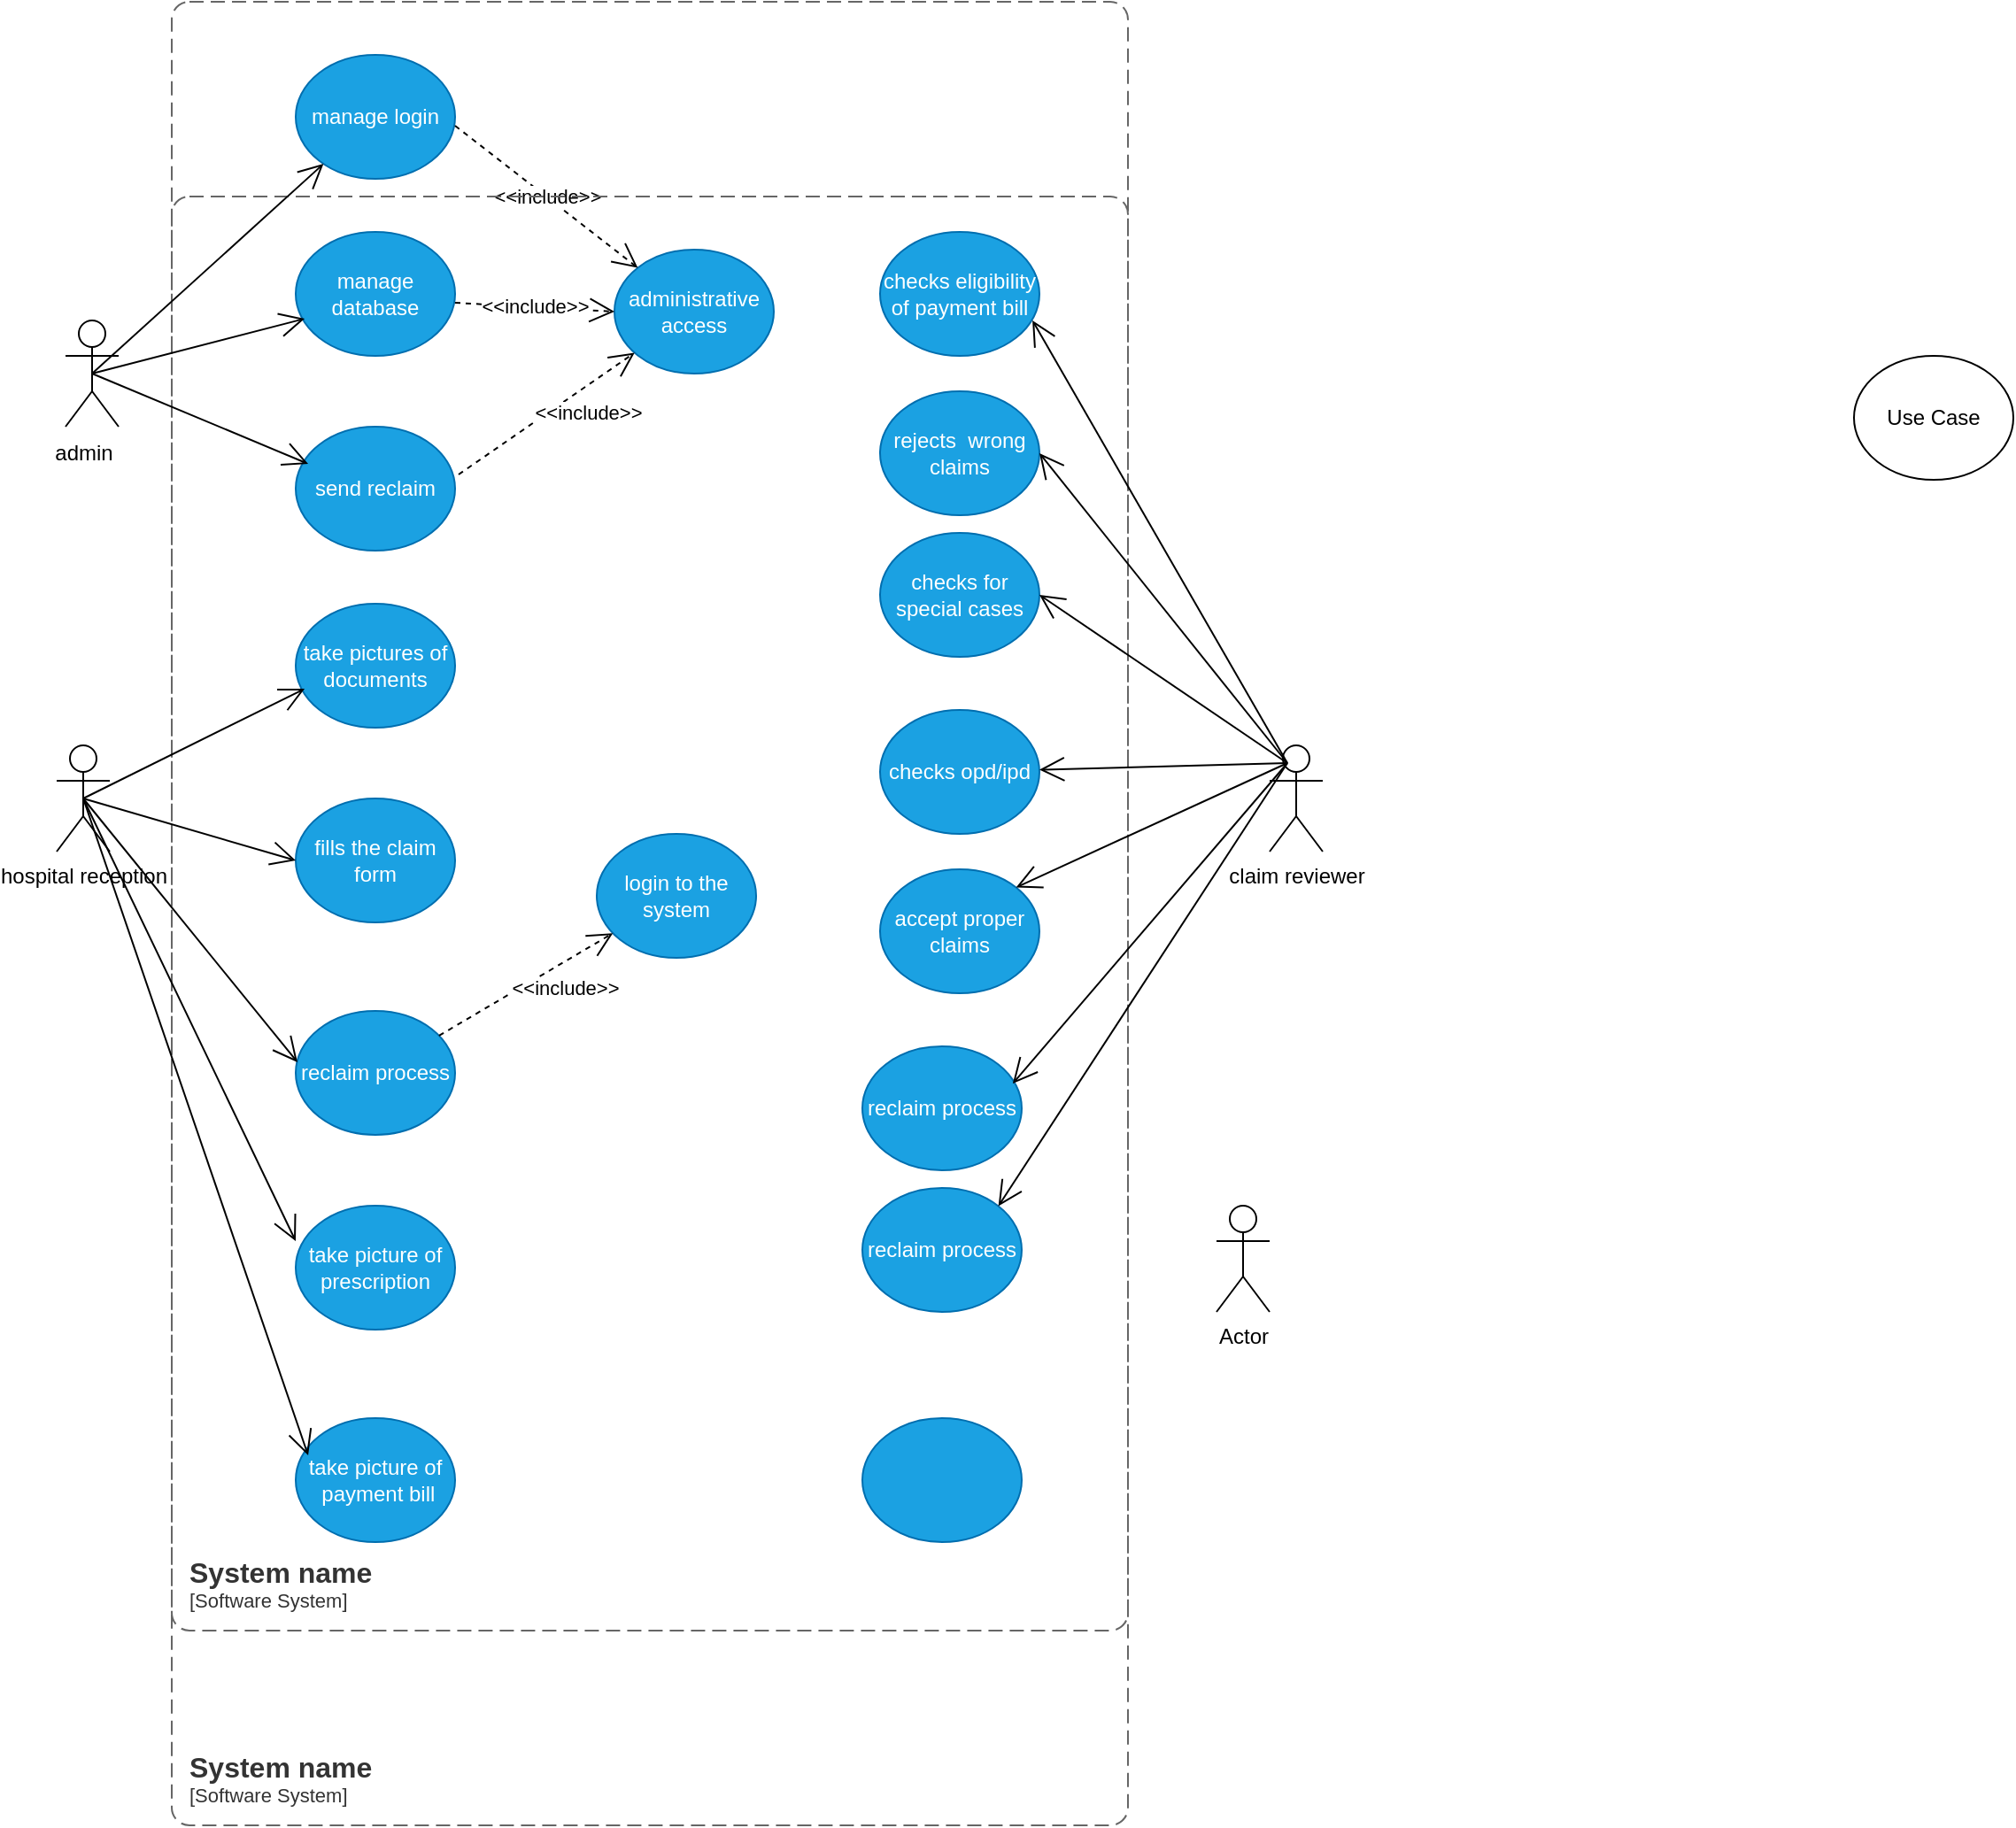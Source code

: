 <mxfile version="21.5.0" type="device">
  <diagram name="Page-1" id="asdXsCJuXep6Mdy0VLY5">
    <mxGraphModel dx="986" dy="1801" grid="1" gridSize="10" guides="1" tooltips="1" connect="1" arrows="1" fold="1" page="1" pageScale="1" pageWidth="827" pageHeight="1169" math="0" shadow="0">
      <root>
        <mxCell id="0" />
        <mxCell id="1" parent="0" />
        <object placeholders="1" c4Name="System name" c4Type="SystemScopeBoundary" c4Application="Software System" label="&lt;font style=&quot;font-size: 16px&quot;&gt;&lt;b&gt;&lt;div style=&quot;text-align: left&quot;&gt;%c4Name%&lt;/div&gt;&lt;/b&gt;&lt;/font&gt;&lt;div style=&quot;text-align: left&quot;&gt;[%c4Application%]&lt;/div&gt;" id="072egMJkrA73w8c8OgUd-2">
          <mxCell style="rounded=1;fontSize=11;whiteSpace=wrap;html=1;dashed=1;arcSize=20;fillColor=none;strokeColor=#666666;fontColor=#333333;labelBackgroundColor=none;align=left;verticalAlign=bottom;labelBorderColor=none;spacingTop=0;spacing=10;dashPattern=8 4;metaEdit=1;rotatable=0;perimeter=rectanglePerimeter;noLabel=0;labelPadding=0;allowArrows=0;connectable=0;expand=0;recursiveResize=0;editable=1;pointerEvents=0;absoluteArcSize=1;points=[[0.25,0,0],[0.5,0,0],[0.75,0,0],[1,0.25,0],[1,0.5,0],[1,0.75,0],[0.75,1,0],[0.5,1,0],[0.25,1,0],[0,0.75,0],[0,0.5,0],[0,0.25,0]];" parent="1" vertex="1">
            <mxGeometry x="140" y="-930" width="540" height="920" as="geometry" />
          </mxCell>
        </object>
        <mxCell id="072egMJkrA73w8c8OgUd-3" value="" style="shape=umlActor;verticalLabelPosition=bottom;verticalAlign=top;html=1;" parent="1" vertex="1">
          <mxGeometry x="80" y="-750" width="30" height="60" as="geometry" />
        </mxCell>
        <mxCell id="072egMJkrA73w8c8OgUd-6" value="admin" style="text;html=1;align=center;verticalAlign=middle;resizable=0;points=[];autosize=1;strokeColor=none;fillColor=none;" parent="1" vertex="1">
          <mxGeometry x="60" y="-690" width="60" height="30" as="geometry" />
        </mxCell>
        <mxCell id="072egMJkrA73w8c8OgUd-8" value="hospital reception" style="shape=umlActor;verticalLabelPosition=bottom;verticalAlign=top;html=1;" parent="1" vertex="1">
          <mxGeometry x="75" y="-510" width="30" height="60" as="geometry" />
        </mxCell>
        <mxCell id="072egMJkrA73w8c8OgUd-10" value="claim reviewer" style="shape=umlActor;verticalLabelPosition=bottom;verticalAlign=top;html=1;" parent="1" vertex="1">
          <mxGeometry x="760" y="-510" width="30" height="60" as="geometry" />
        </mxCell>
        <mxCell id="072egMJkrA73w8c8OgUd-14" value="manage database" style="ellipse;whiteSpace=wrap;html=1;fillColor=#1ba1e2;fontColor=#ffffff;strokeColor=#006EAF;" parent="1" vertex="1">
          <mxGeometry x="210" y="-800" width="90" height="70" as="geometry" />
        </mxCell>
        <mxCell id="072egMJkrA73w8c8OgUd-17" value="send reclaim" style="ellipse;whiteSpace=wrap;html=1;fillColor=#1ba1e2;fontColor=#ffffff;strokeColor=#006EAF;" parent="1" vertex="1">
          <mxGeometry x="210" y="-690" width="90" height="70" as="geometry" />
        </mxCell>
        <mxCell id="072egMJkrA73w8c8OgUd-19" value="manage login" style="ellipse;whiteSpace=wrap;html=1;fillColor=#1ba1e2;fontColor=#ffffff;strokeColor=#006EAF;" parent="1" vertex="1">
          <mxGeometry x="210" y="-900" width="90" height="70" as="geometry" />
        </mxCell>
        <mxCell id="072egMJkrA73w8c8OgUd-40" value="take picture of prescription" style="ellipse;whiteSpace=wrap;html=1;fillColor=#1ba1e2;fontColor=#ffffff;strokeColor=#006EAF;" parent="1" vertex="1">
          <mxGeometry x="210" y="-250" width="90" height="70" as="geometry" />
        </mxCell>
        <mxCell id="072egMJkrA73w8c8OgUd-42" value="take pictures of documents" style="ellipse;whiteSpace=wrap;html=1;fillColor=#1ba1e2;fontColor=#ffffff;strokeColor=#006EAF;" parent="1" vertex="1">
          <mxGeometry x="210" y="-590" width="90" height="70" as="geometry" />
        </mxCell>
        <mxCell id="072egMJkrA73w8c8OgUd-44" value="take picture of &amp;nbsp;payment bill" style="ellipse;whiteSpace=wrap;html=1;fillColor=#1ba1e2;fontColor=#ffffff;strokeColor=#006EAF;" parent="1" vertex="1">
          <mxGeometry x="210" y="-130" width="90" height="70" as="geometry" />
        </mxCell>
        <mxCell id="072egMJkrA73w8c8OgUd-45" value="reclaim process" style="ellipse;whiteSpace=wrap;html=1;fillColor=#1ba1e2;fontColor=#ffffff;strokeColor=#006EAF;" parent="1" vertex="1">
          <mxGeometry x="210" y="-360" width="90" height="70" as="geometry" />
        </mxCell>
        <mxCell id="072egMJkrA73w8c8OgUd-46" value="fills the claim form" style="ellipse;whiteSpace=wrap;html=1;fillColor=#1ba1e2;fontColor=#ffffff;strokeColor=#006EAF;" parent="1" vertex="1">
          <mxGeometry x="210" y="-480" width="90" height="70" as="geometry" />
        </mxCell>
        <mxCell id="072egMJkrA73w8c8OgUd-47" value="login to the system" style="ellipse;whiteSpace=wrap;html=1;fillColor=#1ba1e2;fontColor=#ffffff;strokeColor=#006EAF;" parent="1" vertex="1">
          <mxGeometry x="380" y="-460" width="90" height="70" as="geometry" />
        </mxCell>
        <mxCell id="072egMJkrA73w8c8OgUd-48" value="Use Case" style="ellipse;whiteSpace=wrap;html=1;" parent="1" vertex="1">
          <mxGeometry x="1090" y="-730" width="90" height="70" as="geometry" />
        </mxCell>
        <mxCell id="072egMJkrA73w8c8OgUd-52" value="checks opd/ipd" style="ellipse;whiteSpace=wrap;html=1;fillColor=#1ba1e2;fontColor=#ffffff;strokeColor=#006EAF;" parent="1" vertex="1">
          <mxGeometry x="540" y="-530" width="90" height="70" as="geometry" />
        </mxCell>
        <mxCell id="072egMJkrA73w8c8OgUd-53" value="checks eligibility of payment bill" style="ellipse;whiteSpace=wrap;html=1;fillColor=#1ba1e2;fontColor=#ffffff;strokeColor=#006EAF;" parent="1" vertex="1">
          <mxGeometry x="540" y="-800" width="90" height="70" as="geometry" />
        </mxCell>
        <mxCell id="072egMJkrA73w8c8OgUd-56" value="administrative access" style="ellipse;whiteSpace=wrap;html=1;fillColor=#1ba1e2;fontColor=#ffffff;strokeColor=#006EAF;" parent="1" vertex="1">
          <mxGeometry x="390" y="-790" width="90" height="70" as="geometry" />
        </mxCell>
        <mxCell id="072egMJkrA73w8c8OgUd-57" value="rejects &amp;nbsp;wrong claims" style="ellipse;whiteSpace=wrap;html=1;fillColor=#1ba1e2;fontColor=#ffffff;strokeColor=#006EAF;" parent="1" vertex="1">
          <mxGeometry x="540" y="-710" width="90" height="70" as="geometry" />
        </mxCell>
        <mxCell id="072egMJkrA73w8c8OgUd-59" value="accept proper claims" style="ellipse;whiteSpace=wrap;html=1;fillColor=#1ba1e2;fontColor=#ffffff;strokeColor=#006EAF;" parent="1" vertex="1">
          <mxGeometry x="540" y="-440" width="90" height="70" as="geometry" />
        </mxCell>
        <mxCell id="072egMJkrA73w8c8OgUd-60" value="checks for special cases" style="ellipse;whiteSpace=wrap;html=1;fillColor=#1ba1e2;fontColor=#ffffff;strokeColor=#006EAF;" parent="1" vertex="1">
          <mxGeometry x="540" y="-630" width="90" height="70" as="geometry" />
        </mxCell>
        <mxCell id="OgfPBMYsdwXi1MxrWJIx-2" value="Actor" style="shape=umlActor;verticalLabelPosition=bottom;verticalAlign=top;html=1;outlineConnect=0;" vertex="1" parent="1">
          <mxGeometry x="730" y="-250" width="30" height="60" as="geometry" />
        </mxCell>
        <mxCell id="OgfPBMYsdwXi1MxrWJIx-4" value="reclaim process" style="ellipse;whiteSpace=wrap;html=1;fillColor=#1ba1e2;fontColor=#ffffff;strokeColor=#006EAF;" vertex="1" parent="1">
          <mxGeometry x="530" y="-340" width="90" height="70" as="geometry" />
        </mxCell>
        <mxCell id="OgfPBMYsdwXi1MxrWJIx-7" value="reclaim process" style="ellipse;whiteSpace=wrap;html=1;fillColor=#1ba1e2;fontColor=#ffffff;strokeColor=#006EAF;" vertex="1" parent="1">
          <mxGeometry x="530" y="-260" width="90" height="70" as="geometry" />
        </mxCell>
        <mxCell id="OgfPBMYsdwXi1MxrWJIx-9" value="" style="ellipse;whiteSpace=wrap;html=1;fillColor=#1ba1e2;fontColor=#ffffff;strokeColor=#006EAF;" vertex="1" parent="1">
          <mxGeometry x="530" y="-130" width="90" height="70" as="geometry" />
        </mxCell>
        <mxCell id="OgfPBMYsdwXi1MxrWJIx-17" value="&amp;lt;&amp;lt;include&amp;gt;&amp;gt;" style="endArrow=open;endSize=12;dashed=1;html=1;rounded=0;" edge="1" parent="1" target="072egMJkrA73w8c8OgUd-56">
          <mxGeometry width="160" relative="1" as="geometry">
            <mxPoint x="300" y="-860" as="sourcePoint" />
            <mxPoint x="460" y="-860" as="targetPoint" />
          </mxGeometry>
        </mxCell>
        <mxCell id="OgfPBMYsdwXi1MxrWJIx-18" value="&amp;lt;&amp;lt;include&amp;gt;&amp;gt;" style="endArrow=open;endSize=12;dashed=1;html=1;rounded=0;entryX=0;entryY=0.5;entryDx=0;entryDy=0;" edge="1" parent="1" target="072egMJkrA73w8c8OgUd-56">
          <mxGeometry width="160" relative="1" as="geometry">
            <mxPoint x="300" y="-760" as="sourcePoint" />
            <mxPoint x="403" y="-680" as="targetPoint" />
          </mxGeometry>
        </mxCell>
        <mxCell id="OgfPBMYsdwXi1MxrWJIx-20" value="&amp;lt;&amp;lt;include&amp;gt;&amp;gt;" style="endArrow=open;endSize=12;dashed=1;html=1;rounded=0;exitX=1.022;exitY=0.386;exitDx=0;exitDy=0;exitPerimeter=0;" edge="1" parent="1" source="072egMJkrA73w8c8OgUd-17" target="072egMJkrA73w8c8OgUd-56">
          <mxGeometry x="0.336" y="-13" width="160" relative="1" as="geometry">
            <mxPoint x="310" y="-660" as="sourcePoint" />
            <mxPoint x="410" y="-720" as="targetPoint" />
            <mxPoint x="-1" as="offset" />
          </mxGeometry>
        </mxCell>
        <mxCell id="OgfPBMYsdwXi1MxrWJIx-21" value="" style="endArrow=open;endFill=1;endSize=12;html=1;rounded=0;entryX=0;entryY=0.5;entryDx=0;entryDy=0;" edge="1" parent="1" target="072egMJkrA73w8c8OgUd-46">
          <mxGeometry width="160" relative="1" as="geometry">
            <mxPoint x="90" y="-480" as="sourcePoint" />
            <mxPoint x="250" y="-480" as="targetPoint" />
          </mxGeometry>
        </mxCell>
        <object placeholders="1" c4Name="System name" c4Type="SystemScopeBoundary" c4Application="Software System" label="&lt;font style=&quot;font-size: 16px&quot;&gt;&lt;b&gt;&lt;div style=&quot;text-align: left&quot;&gt;%c4Name%&lt;/div&gt;&lt;/b&gt;&lt;/font&gt;&lt;div style=&quot;text-align: left&quot;&gt;[%c4Application%]&lt;/div&gt;" id="OgfPBMYsdwXi1MxrWJIx-22">
          <mxCell style="rounded=1;fontSize=11;whiteSpace=wrap;html=1;dashed=1;arcSize=20;fillColor=none;strokeColor=#666666;fontColor=#333333;labelBackgroundColor=none;align=left;verticalAlign=bottom;labelBorderColor=none;spacingTop=0;spacing=10;dashPattern=8 4;metaEdit=1;rotatable=0;perimeter=rectanglePerimeter;noLabel=0;labelPadding=0;allowArrows=0;connectable=0;expand=0;recursiveResize=0;editable=1;pointerEvents=0;absoluteArcSize=1;points=[[0.25,0,0],[0.5,0,0],[0.75,0,0],[1,0.25,0],[1,0.5,0],[1,0.75,0],[0.75,1,0],[0.5,1,0],[0.25,1,0],[0,0.75,0],[0,0.5,0],[0,0.25,0]];" vertex="1" parent="1">
            <mxGeometry x="140" y="-820" width="540" height="920" as="geometry" />
          </mxCell>
        </object>
        <mxCell id="OgfPBMYsdwXi1MxrWJIx-24" value="" style="endArrow=open;endFill=1;endSize=12;html=1;rounded=0;entryX=0.011;entryY=0.414;entryDx=0;entryDy=0;entryPerimeter=0;" edge="1" parent="1" target="072egMJkrA73w8c8OgUd-45">
          <mxGeometry width="160" relative="1" as="geometry">
            <mxPoint x="90" y="-480" as="sourcePoint" />
            <mxPoint x="250" y="-480" as="targetPoint" />
          </mxGeometry>
        </mxCell>
        <mxCell id="OgfPBMYsdwXi1MxrWJIx-25" value="" style="endArrow=open;endFill=1;endSize=12;html=1;rounded=0;entryX=0;entryY=0.286;entryDx=0;entryDy=0;entryPerimeter=0;" edge="1" parent="1" target="072egMJkrA73w8c8OgUd-40">
          <mxGeometry width="160" relative="1" as="geometry">
            <mxPoint x="90" y="-480" as="sourcePoint" />
            <mxPoint x="250" y="-480" as="targetPoint" />
          </mxGeometry>
        </mxCell>
        <mxCell id="OgfPBMYsdwXi1MxrWJIx-26" value="" style="endArrow=open;endFill=1;endSize=12;html=1;rounded=0;entryX=0.078;entryY=0.3;entryDx=0;entryDy=0;entryPerimeter=0;" edge="1" parent="1" target="072egMJkrA73w8c8OgUd-44">
          <mxGeometry width="160" relative="1" as="geometry">
            <mxPoint x="90" y="-480" as="sourcePoint" />
            <mxPoint x="250" y="-480" as="targetPoint" />
          </mxGeometry>
        </mxCell>
        <mxCell id="OgfPBMYsdwXi1MxrWJIx-27" value="" style="endArrow=open;endFill=1;endSize=12;html=1;rounded=0;entryX=0.056;entryY=0.686;entryDx=0;entryDy=0;entryPerimeter=0;" edge="1" parent="1" target="072egMJkrA73w8c8OgUd-42">
          <mxGeometry width="160" relative="1" as="geometry">
            <mxPoint x="90" y="-480" as="sourcePoint" />
            <mxPoint x="250" y="-480" as="targetPoint" />
          </mxGeometry>
        </mxCell>
        <mxCell id="OgfPBMYsdwXi1MxrWJIx-30" value="" style="endArrow=open;endFill=1;endSize=12;html=1;rounded=0;entryX=0.056;entryY=0.7;entryDx=0;entryDy=0;entryPerimeter=0;exitX=0.5;exitY=0.5;exitDx=0;exitDy=0;exitPerimeter=0;" edge="1" parent="1" source="072egMJkrA73w8c8OgUd-3" target="072egMJkrA73w8c8OgUd-14">
          <mxGeometry width="160" relative="1" as="geometry">
            <mxPoint x="100" y="-720" as="sourcePoint" />
            <mxPoint x="260" y="-720" as="targetPoint" />
          </mxGeometry>
        </mxCell>
        <mxCell id="OgfPBMYsdwXi1MxrWJIx-31" value="" style="endArrow=open;endFill=1;endSize=12;html=1;rounded=0;exitX=0.5;exitY=0.5;exitDx=0;exitDy=0;exitPerimeter=0;" edge="1" parent="1" source="072egMJkrA73w8c8OgUd-3" target="072egMJkrA73w8c8OgUd-19">
          <mxGeometry width="160" relative="1" as="geometry">
            <mxPoint x="100" y="-720" as="sourcePoint" />
            <mxPoint x="260" y="-720" as="targetPoint" />
          </mxGeometry>
        </mxCell>
        <mxCell id="OgfPBMYsdwXi1MxrWJIx-32" value="" style="endArrow=open;endFill=1;endSize=12;html=1;rounded=0;entryX=0.078;entryY=0.3;entryDx=0;entryDy=0;entryPerimeter=0;exitX=0.5;exitY=0.5;exitDx=0;exitDy=0;exitPerimeter=0;" edge="1" parent="1" source="072egMJkrA73w8c8OgUd-3" target="072egMJkrA73w8c8OgUd-17">
          <mxGeometry width="160" relative="1" as="geometry">
            <mxPoint x="100" y="-720" as="sourcePoint" />
            <mxPoint x="260" y="-720" as="targetPoint" />
          </mxGeometry>
        </mxCell>
        <mxCell id="OgfPBMYsdwXi1MxrWJIx-35" value="" style="endArrow=open;endFill=1;endSize=12;html=1;rounded=0;entryX=0.956;entryY=0.714;entryDx=0;entryDy=0;entryPerimeter=0;" edge="1" parent="1" target="072egMJkrA73w8c8OgUd-53">
          <mxGeometry width="160" relative="1" as="geometry">
            <mxPoint x="770" y="-500" as="sourcePoint" />
            <mxPoint x="930" y="-500" as="targetPoint" />
          </mxGeometry>
        </mxCell>
        <mxCell id="OgfPBMYsdwXi1MxrWJIx-36" value="" style="endArrow=open;endFill=1;endSize=12;html=1;rounded=0;entryX=1;entryY=0.5;entryDx=0;entryDy=0;" edge="1" parent="1" target="072egMJkrA73w8c8OgUd-57">
          <mxGeometry width="160" relative="1" as="geometry">
            <mxPoint x="770" y="-500" as="sourcePoint" />
            <mxPoint x="930" y="-500" as="targetPoint" />
          </mxGeometry>
        </mxCell>
        <mxCell id="OgfPBMYsdwXi1MxrWJIx-37" value="" style="endArrow=open;endFill=1;endSize=12;html=1;rounded=0;entryX=1;entryY=0.5;entryDx=0;entryDy=0;" edge="1" parent="1" target="072egMJkrA73w8c8OgUd-60">
          <mxGeometry width="160" relative="1" as="geometry">
            <mxPoint x="770" y="-500" as="sourcePoint" />
            <mxPoint x="930" y="-500" as="targetPoint" />
          </mxGeometry>
        </mxCell>
        <mxCell id="OgfPBMYsdwXi1MxrWJIx-39" value="" style="endArrow=open;endFill=1;endSize=12;html=1;rounded=0;" edge="1" parent="1" target="072egMJkrA73w8c8OgUd-52">
          <mxGeometry width="160" relative="1" as="geometry">
            <mxPoint x="770" y="-500" as="sourcePoint" />
            <mxPoint x="930" y="-500" as="targetPoint" />
          </mxGeometry>
        </mxCell>
        <mxCell id="OgfPBMYsdwXi1MxrWJIx-40" value="" style="endArrow=open;endFill=1;endSize=12;html=1;rounded=0;entryX=1;entryY=0;entryDx=0;entryDy=0;" edge="1" parent="1" target="072egMJkrA73w8c8OgUd-59">
          <mxGeometry width="160" relative="1" as="geometry">
            <mxPoint x="770" y="-500" as="sourcePoint" />
            <mxPoint x="930" y="-500" as="targetPoint" />
          </mxGeometry>
        </mxCell>
        <mxCell id="OgfPBMYsdwXi1MxrWJIx-41" value="" style="endArrow=open;endFill=1;endSize=12;html=1;rounded=0;entryX=0.944;entryY=0.3;entryDx=0;entryDy=0;entryPerimeter=0;" edge="1" parent="1" target="OgfPBMYsdwXi1MxrWJIx-4">
          <mxGeometry width="160" relative="1" as="geometry">
            <mxPoint x="770" y="-500" as="sourcePoint" />
            <mxPoint x="930" y="-500" as="targetPoint" />
          </mxGeometry>
        </mxCell>
        <mxCell id="OgfPBMYsdwXi1MxrWJIx-42" value="" style="endArrow=open;endFill=1;endSize=12;html=1;rounded=0;entryX=1;entryY=0;entryDx=0;entryDy=0;" edge="1" parent="1" target="OgfPBMYsdwXi1MxrWJIx-7">
          <mxGeometry width="160" relative="1" as="geometry">
            <mxPoint x="770" y="-500" as="sourcePoint" />
            <mxPoint x="930" y="-500" as="targetPoint" />
          </mxGeometry>
        </mxCell>
        <mxCell id="OgfPBMYsdwXi1MxrWJIx-46" value="&amp;lt;&amp;lt;include&amp;gt;&amp;gt;" style="endArrow=open;endSize=12;dashed=1;html=1;rounded=0;" edge="1" parent="1" source="072egMJkrA73w8c8OgUd-45" target="072egMJkrA73w8c8OgUd-47">
          <mxGeometry x="0.336" y="-13" width="160" relative="1" as="geometry">
            <mxPoint x="290.02" y="-340.02" as="sourcePoint" />
            <mxPoint x="398.02" y="-397.02" as="targetPoint" />
            <mxPoint x="-1" as="offset" />
          </mxGeometry>
        </mxCell>
      </root>
    </mxGraphModel>
  </diagram>
</mxfile>
